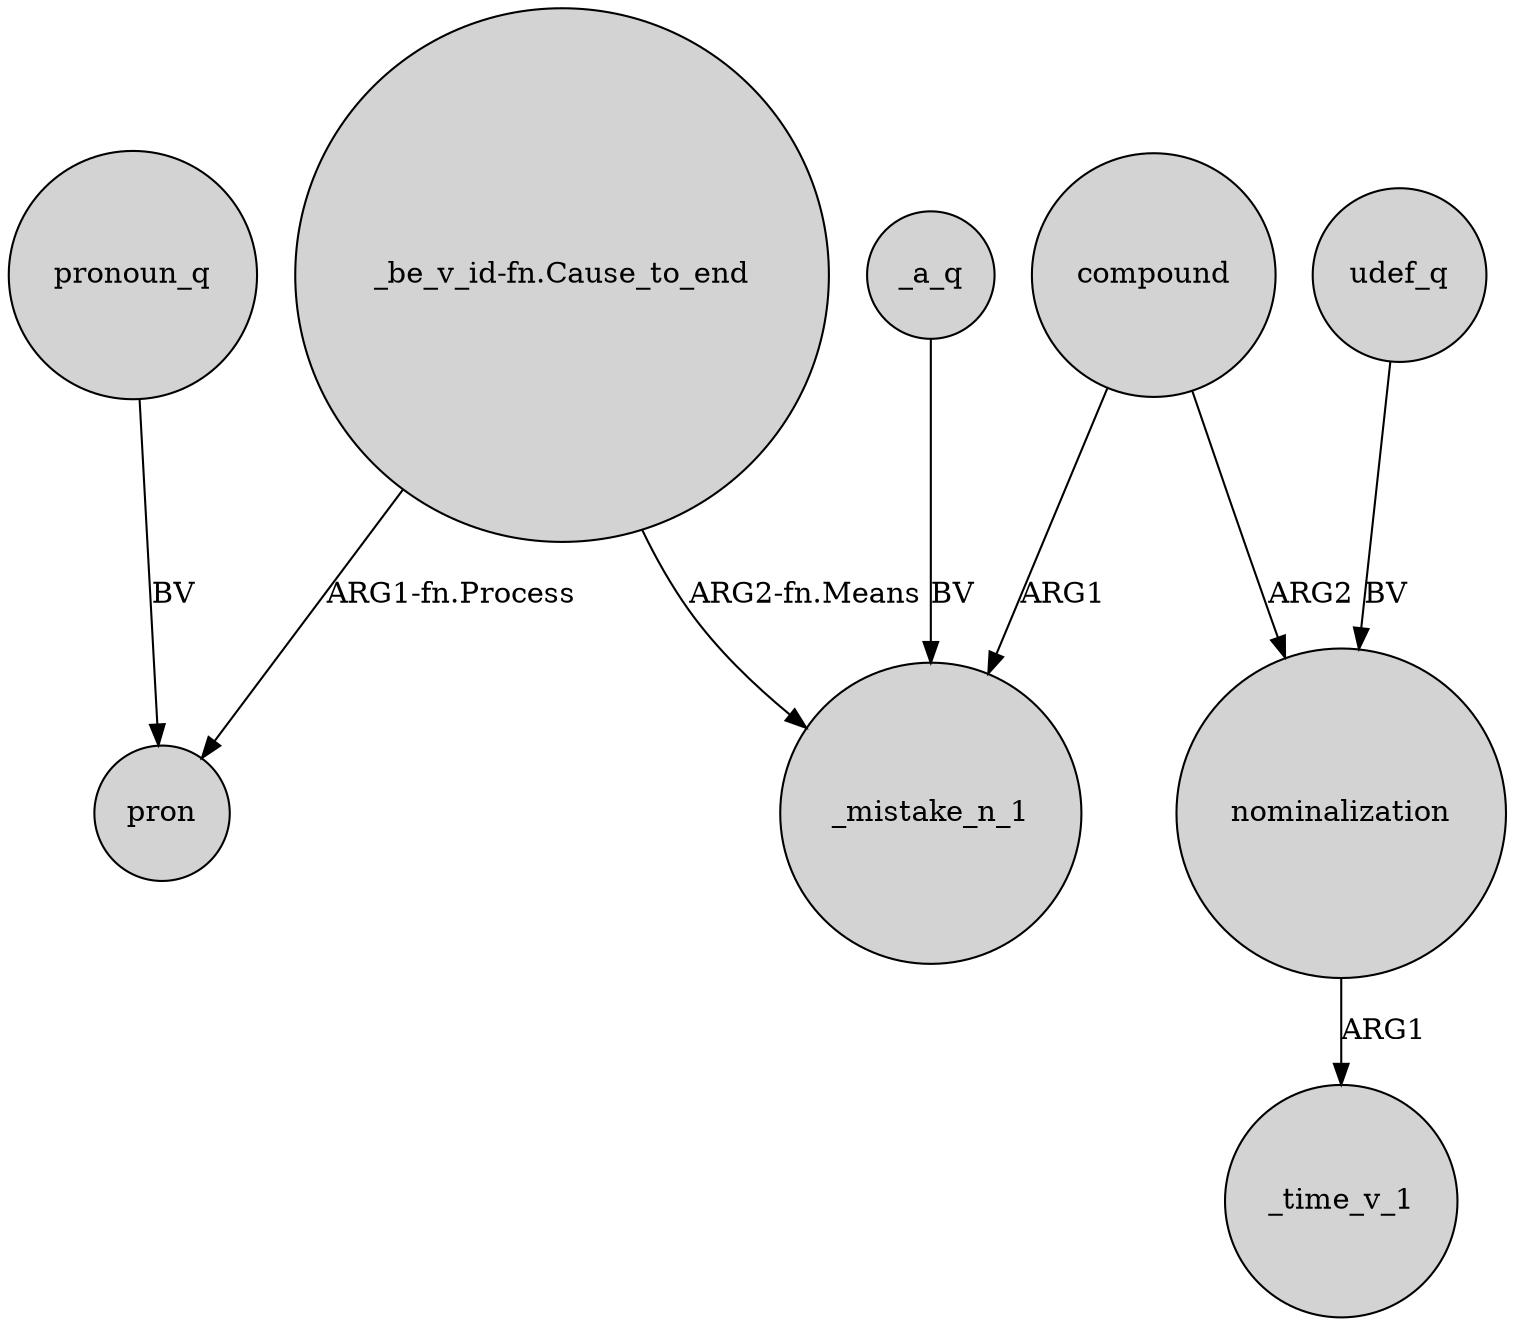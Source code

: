 digraph {
	node [shape=circle style=filled]
	"_be_v_id-fn.Cause_to_end" -> _mistake_n_1 [label="ARG2-fn.Means"]
	nominalization -> _time_v_1 [label=ARG1]
	compound -> _mistake_n_1 [label=ARG1]
	compound -> nominalization [label=ARG2]
	pronoun_q -> pron [label=BV]
	"_be_v_id-fn.Cause_to_end" -> pron [label="ARG1-fn.Process"]
	udef_q -> nominalization [label=BV]
	_a_q -> _mistake_n_1 [label=BV]
}
